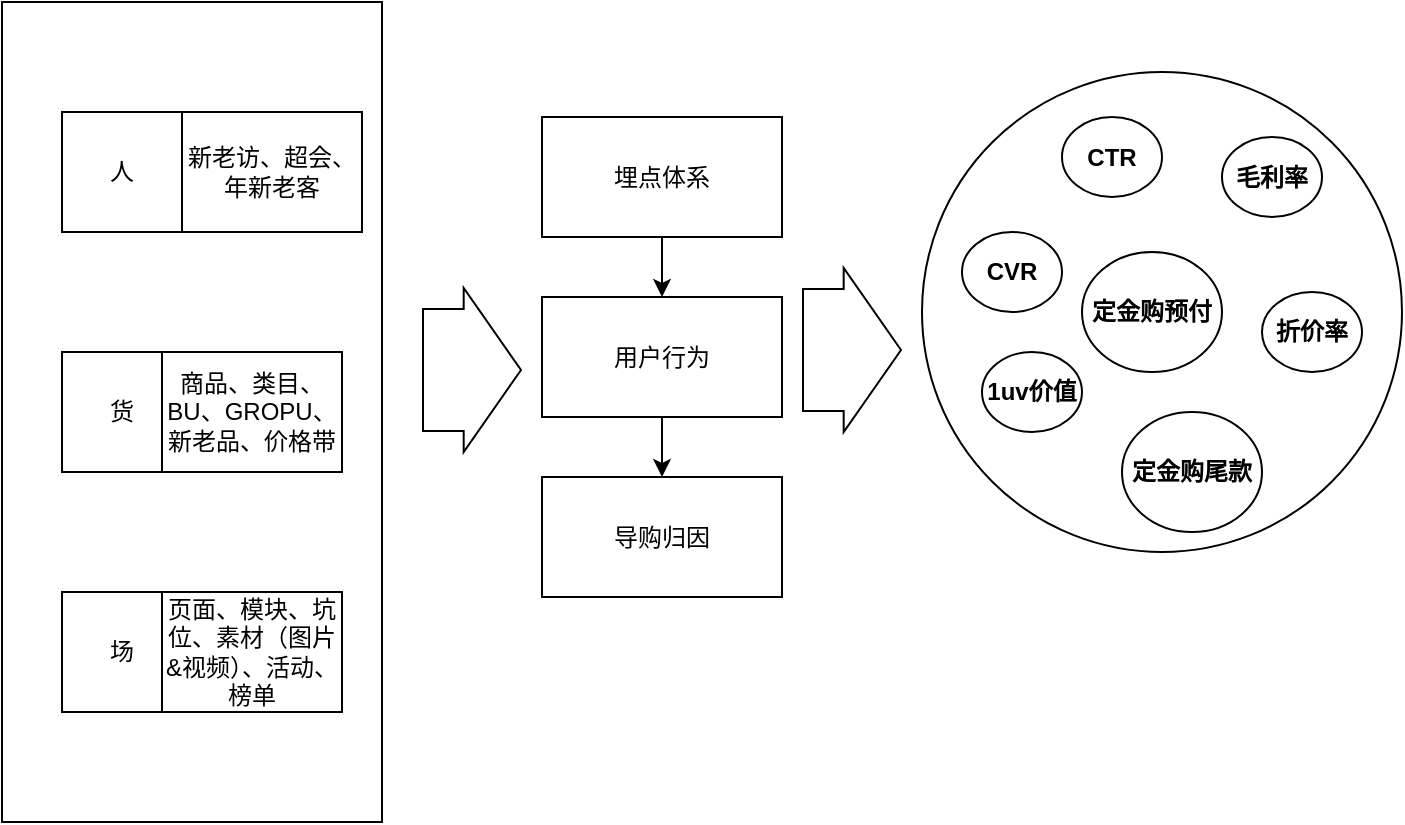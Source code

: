 <mxfile version="15.8.2" type="github">
  <diagram id="DVm1cHAixFEP3yzzqtct" name="第 1 页">
    <mxGraphModel dx="782" dy="457" grid="1" gridSize="10" guides="1" tooltips="1" connect="1" arrows="1" fold="1" page="1" pageScale="1" pageWidth="827" pageHeight="1169" math="0" shadow="0">
      <root>
        <mxCell id="0" />
        <mxCell id="1" parent="0" />
        <mxCell id="v-lsGg8hNjmcbaT2HnY6-23" value="" style="ellipse;whiteSpace=wrap;html=1;aspect=fixed;" vertex="1" parent="1">
          <mxGeometry x="520" y="90" width="240" height="240" as="geometry" />
        </mxCell>
        <mxCell id="v-lsGg8hNjmcbaT2HnY6-12" value="" style="rounded=0;whiteSpace=wrap;html=1;" vertex="1" parent="1">
          <mxGeometry x="60" y="55" width="190" height="410" as="geometry" />
        </mxCell>
        <mxCell id="v-lsGg8hNjmcbaT2HnY6-4" value="导购归因" style="rounded=0;whiteSpace=wrap;html=1;" vertex="1" parent="1">
          <mxGeometry x="330" y="292.5" width="120" height="60" as="geometry" />
        </mxCell>
        <mxCell id="v-lsGg8hNjmcbaT2HnY6-5" value="&lt;b&gt;CTR&lt;/b&gt;" style="ellipse;whiteSpace=wrap;html=1;" vertex="1" parent="1">
          <mxGeometry x="590" y="112.5" width="50" height="40" as="geometry" />
        </mxCell>
        <mxCell id="v-lsGg8hNjmcbaT2HnY6-6" value="CVR" style="ellipse;whiteSpace=wrap;html=1;fontStyle=1" vertex="1" parent="1">
          <mxGeometry x="540" y="170" width="50" height="40" as="geometry" />
        </mxCell>
        <mxCell id="v-lsGg8hNjmcbaT2HnY6-7" value="人" style="whiteSpace=wrap;html=1;aspect=fixed;" vertex="1" parent="1">
          <mxGeometry x="90" y="110" width="60" height="60" as="geometry" />
        </mxCell>
        <mxCell id="v-lsGg8hNjmcbaT2HnY6-8" value="货&lt;span style=&quot;color: rgba(0 , 0 , 0 , 0) ; font-family: monospace ; font-size: 0px&quot;&gt;%3CmxGraphModel%3E%3Croot%3E%3CmxCell%20id%3D%220%22%2F%3E%3CmxCell%20id%3D%221%22%20parent%3D%220%22%2F%3E%3CmxCell%20id%3D%222%22%20value%3D%22%E4%BA%BA%22%20style%3D%22whiteSpace%3Dwrap%3Bhtml%3D1%3Baspect%3Dfixed%3B%22%20vertex%3D%221%22%20parent%3D%221%22%3E%3CmxGeometry%20x%3D%22110%22%20y%3D%22170%22%20width%3D%2250%22%20height%3D%2250%22%20as%3D%22geometry%22%2F%3E%3C%2FmxCell%3E%3C%2Froot%3E%3C%2FmxGraphModel%3E&lt;/span&gt;" style="whiteSpace=wrap;html=1;aspect=fixed;" vertex="1" parent="1">
          <mxGeometry x="90" y="230" width="60" height="60" as="geometry" />
        </mxCell>
        <mxCell id="v-lsGg8hNjmcbaT2HnY6-9" value="场" style="whiteSpace=wrap;html=1;aspect=fixed;" vertex="1" parent="1">
          <mxGeometry x="90" y="350" width="60" height="60" as="geometry" />
        </mxCell>
        <mxCell id="v-lsGg8hNjmcbaT2HnY6-19" style="edgeStyle=orthogonalEdgeStyle;rounded=0;orthogonalLoop=1;jettySize=auto;html=1;exitX=0.5;exitY=1;exitDx=0;exitDy=0;" edge="1" parent="1" source="v-lsGg8hNjmcbaT2HnY6-10" target="v-lsGg8hNjmcbaT2HnY6-4">
          <mxGeometry relative="1" as="geometry" />
        </mxCell>
        <mxCell id="v-lsGg8hNjmcbaT2HnY6-10" value="用户行为" style="rounded=0;whiteSpace=wrap;html=1;" vertex="1" parent="1">
          <mxGeometry x="330" y="202.5" width="120" height="60" as="geometry" />
        </mxCell>
        <mxCell id="v-lsGg8hNjmcbaT2HnY6-18" style="edgeStyle=orthogonalEdgeStyle;rounded=0;orthogonalLoop=1;jettySize=auto;html=1;exitX=0.5;exitY=1;exitDx=0;exitDy=0;" edge="1" parent="1" source="v-lsGg8hNjmcbaT2HnY6-14" target="v-lsGg8hNjmcbaT2HnY6-10">
          <mxGeometry relative="1" as="geometry" />
        </mxCell>
        <mxCell id="v-lsGg8hNjmcbaT2HnY6-14" value="埋点体系" style="rounded=0;whiteSpace=wrap;html=1;" vertex="1" parent="1">
          <mxGeometry x="330" y="112.5" width="120" height="60" as="geometry" />
        </mxCell>
        <mxCell id="v-lsGg8hNjmcbaT2HnY6-30" value="新老访、超会、年新老客" style="rounded=0;whiteSpace=wrap;html=1;" vertex="1" parent="1">
          <mxGeometry x="150" y="110" width="90" height="60" as="geometry" />
        </mxCell>
        <mxCell id="v-lsGg8hNjmcbaT2HnY6-31" value="商品、类目、BU、GROPU、新老品、价格带" style="rounded=0;whiteSpace=wrap;html=1;" vertex="1" parent="1">
          <mxGeometry x="140" y="230" width="90" height="60" as="geometry" />
        </mxCell>
        <mxCell id="v-lsGg8hNjmcbaT2HnY6-32" value="&lt;b&gt;毛利率&lt;/b&gt;" style="ellipse;whiteSpace=wrap;html=1;" vertex="1" parent="1">
          <mxGeometry x="670" y="122.5" width="50" height="40" as="geometry" />
        </mxCell>
        <mxCell id="v-lsGg8hNjmcbaT2HnY6-33" value="&lt;b&gt;定金购预付&lt;/b&gt;" style="ellipse;whiteSpace=wrap;html=1;" vertex="1" parent="1">
          <mxGeometry x="600" y="180" width="70" height="60" as="geometry" />
        </mxCell>
        <mxCell id="v-lsGg8hNjmcbaT2HnY6-35" value="&lt;b&gt;定金购尾款&lt;/b&gt;" style="ellipse;whiteSpace=wrap;html=1;" vertex="1" parent="1">
          <mxGeometry x="620" y="260" width="70" height="60" as="geometry" />
        </mxCell>
        <mxCell id="v-lsGg8hNjmcbaT2HnY6-36" value="页面、模块、坑位、素材（图片&amp;amp;视频）、活动、榜单" style="rounded=0;whiteSpace=wrap;html=1;" vertex="1" parent="1">
          <mxGeometry x="140" y="350" width="90" height="60" as="geometry" />
        </mxCell>
        <mxCell id="v-lsGg8hNjmcbaT2HnY6-37" value="" style="shape=flexArrow;endArrow=classic;html=1;rounded=0;width=61;endSize=9.22;" edge="1" parent="1">
          <mxGeometry width="50" height="50" relative="1" as="geometry">
            <mxPoint x="270" y="239" as="sourcePoint" />
            <mxPoint x="320" y="239" as="targetPoint" />
          </mxGeometry>
        </mxCell>
        <mxCell id="v-lsGg8hNjmcbaT2HnY6-47" value="" style="shape=flexArrow;endArrow=classic;html=1;rounded=0;width=61;endSize=9.22;" edge="1" parent="1">
          <mxGeometry width="50" height="50" relative="1" as="geometry">
            <mxPoint x="460" y="229" as="sourcePoint" />
            <mxPoint x="510" y="229" as="targetPoint" />
          </mxGeometry>
        </mxCell>
        <mxCell id="v-lsGg8hNjmcbaT2HnY6-48" value="1uv价值" style="ellipse;whiteSpace=wrap;html=1;fontStyle=1" vertex="1" parent="1">
          <mxGeometry x="550" y="230" width="50" height="40" as="geometry" />
        </mxCell>
        <mxCell id="v-lsGg8hNjmcbaT2HnY6-49" value="&lt;b&gt;折价率&lt;/b&gt;" style="ellipse;whiteSpace=wrap;html=1;" vertex="1" parent="1">
          <mxGeometry x="690" y="200" width="50" height="40" as="geometry" />
        </mxCell>
      </root>
    </mxGraphModel>
  </diagram>
</mxfile>
